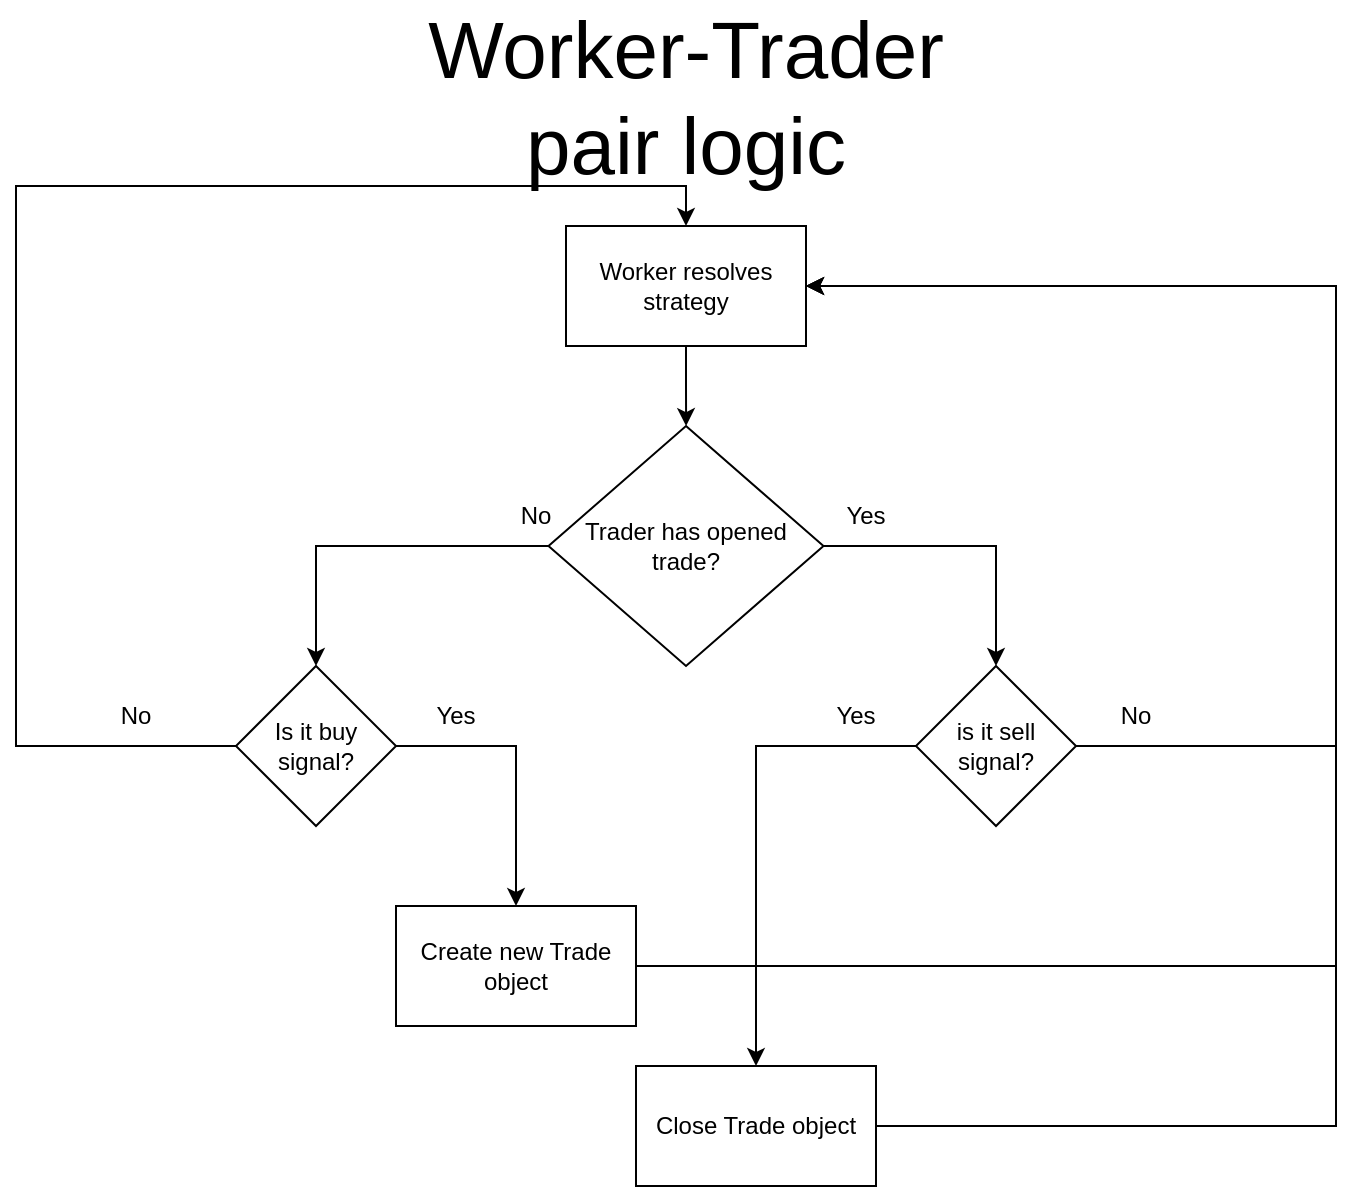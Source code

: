<mxfile version="16.2.6" type="device"><diagram id="Kq7I2wRBmVqWfytOsDG5" name="Page-1"><mxGraphModel dx="782" dy="691" grid="1" gridSize="10" guides="1" tooltips="1" connect="1" arrows="1" fold="1" page="1" pageScale="1" pageWidth="850" pageHeight="1100" math="0" shadow="0"><root><mxCell id="0"/><mxCell id="1" parent="0"/><mxCell id="g0P84Oh64kRAaSemSguz-3" style="edgeStyle=orthogonalEdgeStyle;rounded=0;orthogonalLoop=1;jettySize=auto;html=1;" parent="1" source="g0P84Oh64kRAaSemSguz-1" target="g0P84Oh64kRAaSemSguz-2" edge="1"><mxGeometry relative="1" as="geometry"/></mxCell><mxCell id="g0P84Oh64kRAaSemSguz-1" value="Worker resolves strategy" style="rounded=0;whiteSpace=wrap;html=1;" parent="1" vertex="1"><mxGeometry x="305" y="210" width="120" height="60" as="geometry"/></mxCell><mxCell id="g0P84Oh64kRAaSemSguz-6" style="edgeStyle=orthogonalEdgeStyle;rounded=0;orthogonalLoop=1;jettySize=auto;html=1;entryX=0.5;entryY=0;entryDx=0;entryDy=0;" parent="1" source="g0P84Oh64kRAaSemSguz-2" target="g0P84Oh64kRAaSemSguz-5" edge="1"><mxGeometry relative="1" as="geometry"/></mxCell><mxCell id="g0P84Oh64kRAaSemSguz-12" style="edgeStyle=orthogonalEdgeStyle;rounded=0;orthogonalLoop=1;jettySize=auto;html=1;entryX=0.5;entryY=0;entryDx=0;entryDy=0;" parent="1" source="g0P84Oh64kRAaSemSguz-2" target="g0P84Oh64kRAaSemSguz-10" edge="1"><mxGeometry relative="1" as="geometry"/></mxCell><mxCell id="g0P84Oh64kRAaSemSguz-2" value="Trader has opened trade?" style="rhombus;whiteSpace=wrap;html=1;" parent="1" vertex="1"><mxGeometry x="296.25" y="310" width="137.5" height="120" as="geometry"/></mxCell><mxCell id="g0P84Oh64kRAaSemSguz-9" style="edgeStyle=orthogonalEdgeStyle;rounded=0;orthogonalLoop=1;jettySize=auto;html=1;entryX=0.5;entryY=0;entryDx=0;entryDy=0;" parent="1" source="g0P84Oh64kRAaSemSguz-5" target="g0P84Oh64kRAaSemSguz-1" edge="1"><mxGeometry relative="1" as="geometry"><Array as="points"><mxPoint x="30" y="470"/><mxPoint x="30" y="190"/><mxPoint x="365" y="190"/></Array></mxGeometry></mxCell><mxCell id="g0P84Oh64kRAaSemSguz-15" style="edgeStyle=orthogonalEdgeStyle;rounded=0;orthogonalLoop=1;jettySize=auto;html=1;" parent="1" source="g0P84Oh64kRAaSemSguz-5" target="g0P84Oh64kRAaSemSguz-14" edge="1"><mxGeometry relative="1" as="geometry"><Array as="points"><mxPoint x="280" y="470"/></Array></mxGeometry></mxCell><mxCell id="g0P84Oh64kRAaSemSguz-5" value="Is it buy signal?" style="rhombus;whiteSpace=wrap;html=1;" parent="1" vertex="1"><mxGeometry x="140" y="430" width="80" height="80" as="geometry"/></mxCell><mxCell id="g0P84Oh64kRAaSemSguz-7" value="No" style="text;html=1;strokeColor=none;fillColor=none;align=center;verticalAlign=middle;whiteSpace=wrap;rounded=0;" parent="1" vertex="1"><mxGeometry x="260" y="340" width="60" height="30" as="geometry"/></mxCell><mxCell id="g0P84Oh64kRAaSemSguz-8" value="No" style="text;html=1;strokeColor=none;fillColor=none;align=center;verticalAlign=middle;whiteSpace=wrap;rounded=0;" parent="1" vertex="1"><mxGeometry x="60" y="440" width="60" height="30" as="geometry"/></mxCell><mxCell id="g0P84Oh64kRAaSemSguz-20" style="edgeStyle=orthogonalEdgeStyle;rounded=0;orthogonalLoop=1;jettySize=auto;html=1;entryX=1;entryY=0.5;entryDx=0;entryDy=0;" parent="1" source="g0P84Oh64kRAaSemSguz-10" target="g0P84Oh64kRAaSemSguz-1" edge="1"><mxGeometry relative="1" as="geometry"><Array as="points"><mxPoint x="690" y="470"/><mxPoint x="690" y="240"/></Array></mxGeometry></mxCell><mxCell id="g0P84Oh64kRAaSemSguz-23" style="edgeStyle=orthogonalEdgeStyle;rounded=0;orthogonalLoop=1;jettySize=auto;html=1;entryX=0.5;entryY=0;entryDx=0;entryDy=0;" parent="1" source="g0P84Oh64kRAaSemSguz-10" target="g0P84Oh64kRAaSemSguz-22" edge="1"><mxGeometry relative="1" as="geometry"/></mxCell><mxCell id="g0P84Oh64kRAaSemSguz-10" value="is it sell signal?" style="rhombus;whiteSpace=wrap;html=1;" parent="1" vertex="1"><mxGeometry x="480" y="430" width="80" height="80" as="geometry"/></mxCell><mxCell id="g0P84Oh64kRAaSemSguz-13" value="Yes" style="text;html=1;strokeColor=none;fillColor=none;align=center;verticalAlign=middle;whiteSpace=wrap;rounded=0;" parent="1" vertex="1"><mxGeometry x="425" y="340" width="60" height="30" as="geometry"/></mxCell><mxCell id="g0P84Oh64kRAaSemSguz-17" style="edgeStyle=orthogonalEdgeStyle;rounded=0;orthogonalLoop=1;jettySize=auto;html=1;entryX=1;entryY=0.5;entryDx=0;entryDy=0;" parent="1" source="g0P84Oh64kRAaSemSguz-14" target="g0P84Oh64kRAaSemSguz-1" edge="1"><mxGeometry relative="1" as="geometry"><Array as="points"><mxPoint x="690" y="580"/><mxPoint x="690" y="240"/></Array></mxGeometry></mxCell><mxCell id="g0P84Oh64kRAaSemSguz-14" value="Create new Trade object" style="rounded=0;whiteSpace=wrap;html=1;" parent="1" vertex="1"><mxGeometry x="220" y="550" width="120" height="60" as="geometry"/></mxCell><mxCell id="g0P84Oh64kRAaSemSguz-18" value="Yes" style="text;html=1;strokeColor=none;fillColor=none;align=center;verticalAlign=middle;whiteSpace=wrap;rounded=0;" parent="1" vertex="1"><mxGeometry x="220" y="440" width="60" height="30" as="geometry"/></mxCell><mxCell id="g0P84Oh64kRAaSemSguz-19" value="No" style="text;html=1;strokeColor=none;fillColor=none;align=center;verticalAlign=middle;whiteSpace=wrap;rounded=0;" parent="1" vertex="1"><mxGeometry x="560" y="440" width="60" height="30" as="geometry"/></mxCell><mxCell id="g0P84Oh64kRAaSemSguz-21" value="Yes" style="text;html=1;strokeColor=none;fillColor=none;align=center;verticalAlign=middle;whiteSpace=wrap;rounded=0;" parent="1" vertex="1"><mxGeometry x="420" y="440" width="60" height="30" as="geometry"/></mxCell><mxCell id="g0P84Oh64kRAaSemSguz-24" style="edgeStyle=orthogonalEdgeStyle;rounded=0;orthogonalLoop=1;jettySize=auto;html=1;entryX=1;entryY=0.5;entryDx=0;entryDy=0;" parent="1" source="g0P84Oh64kRAaSemSguz-22" target="g0P84Oh64kRAaSemSguz-1" edge="1"><mxGeometry relative="1" as="geometry"><Array as="points"><mxPoint x="690" y="660"/><mxPoint x="690" y="240"/></Array></mxGeometry></mxCell><mxCell id="g0P84Oh64kRAaSemSguz-22" value="Close Trade object" style="rounded=0;whiteSpace=wrap;html=1;" parent="1" vertex="1"><mxGeometry x="340" y="630" width="120" height="60" as="geometry"/></mxCell><mxCell id="g0P84Oh64kRAaSemSguz-27" value="Worker-Trader pair logic" style="text;html=1;strokeColor=none;fillColor=none;align=center;verticalAlign=middle;whiteSpace=wrap;rounded=0;fontSize=40;" parent="1" vertex="1"><mxGeometry x="235" y="130" width="260" height="30" as="geometry"/></mxCell></root></mxGraphModel></diagram></mxfile>